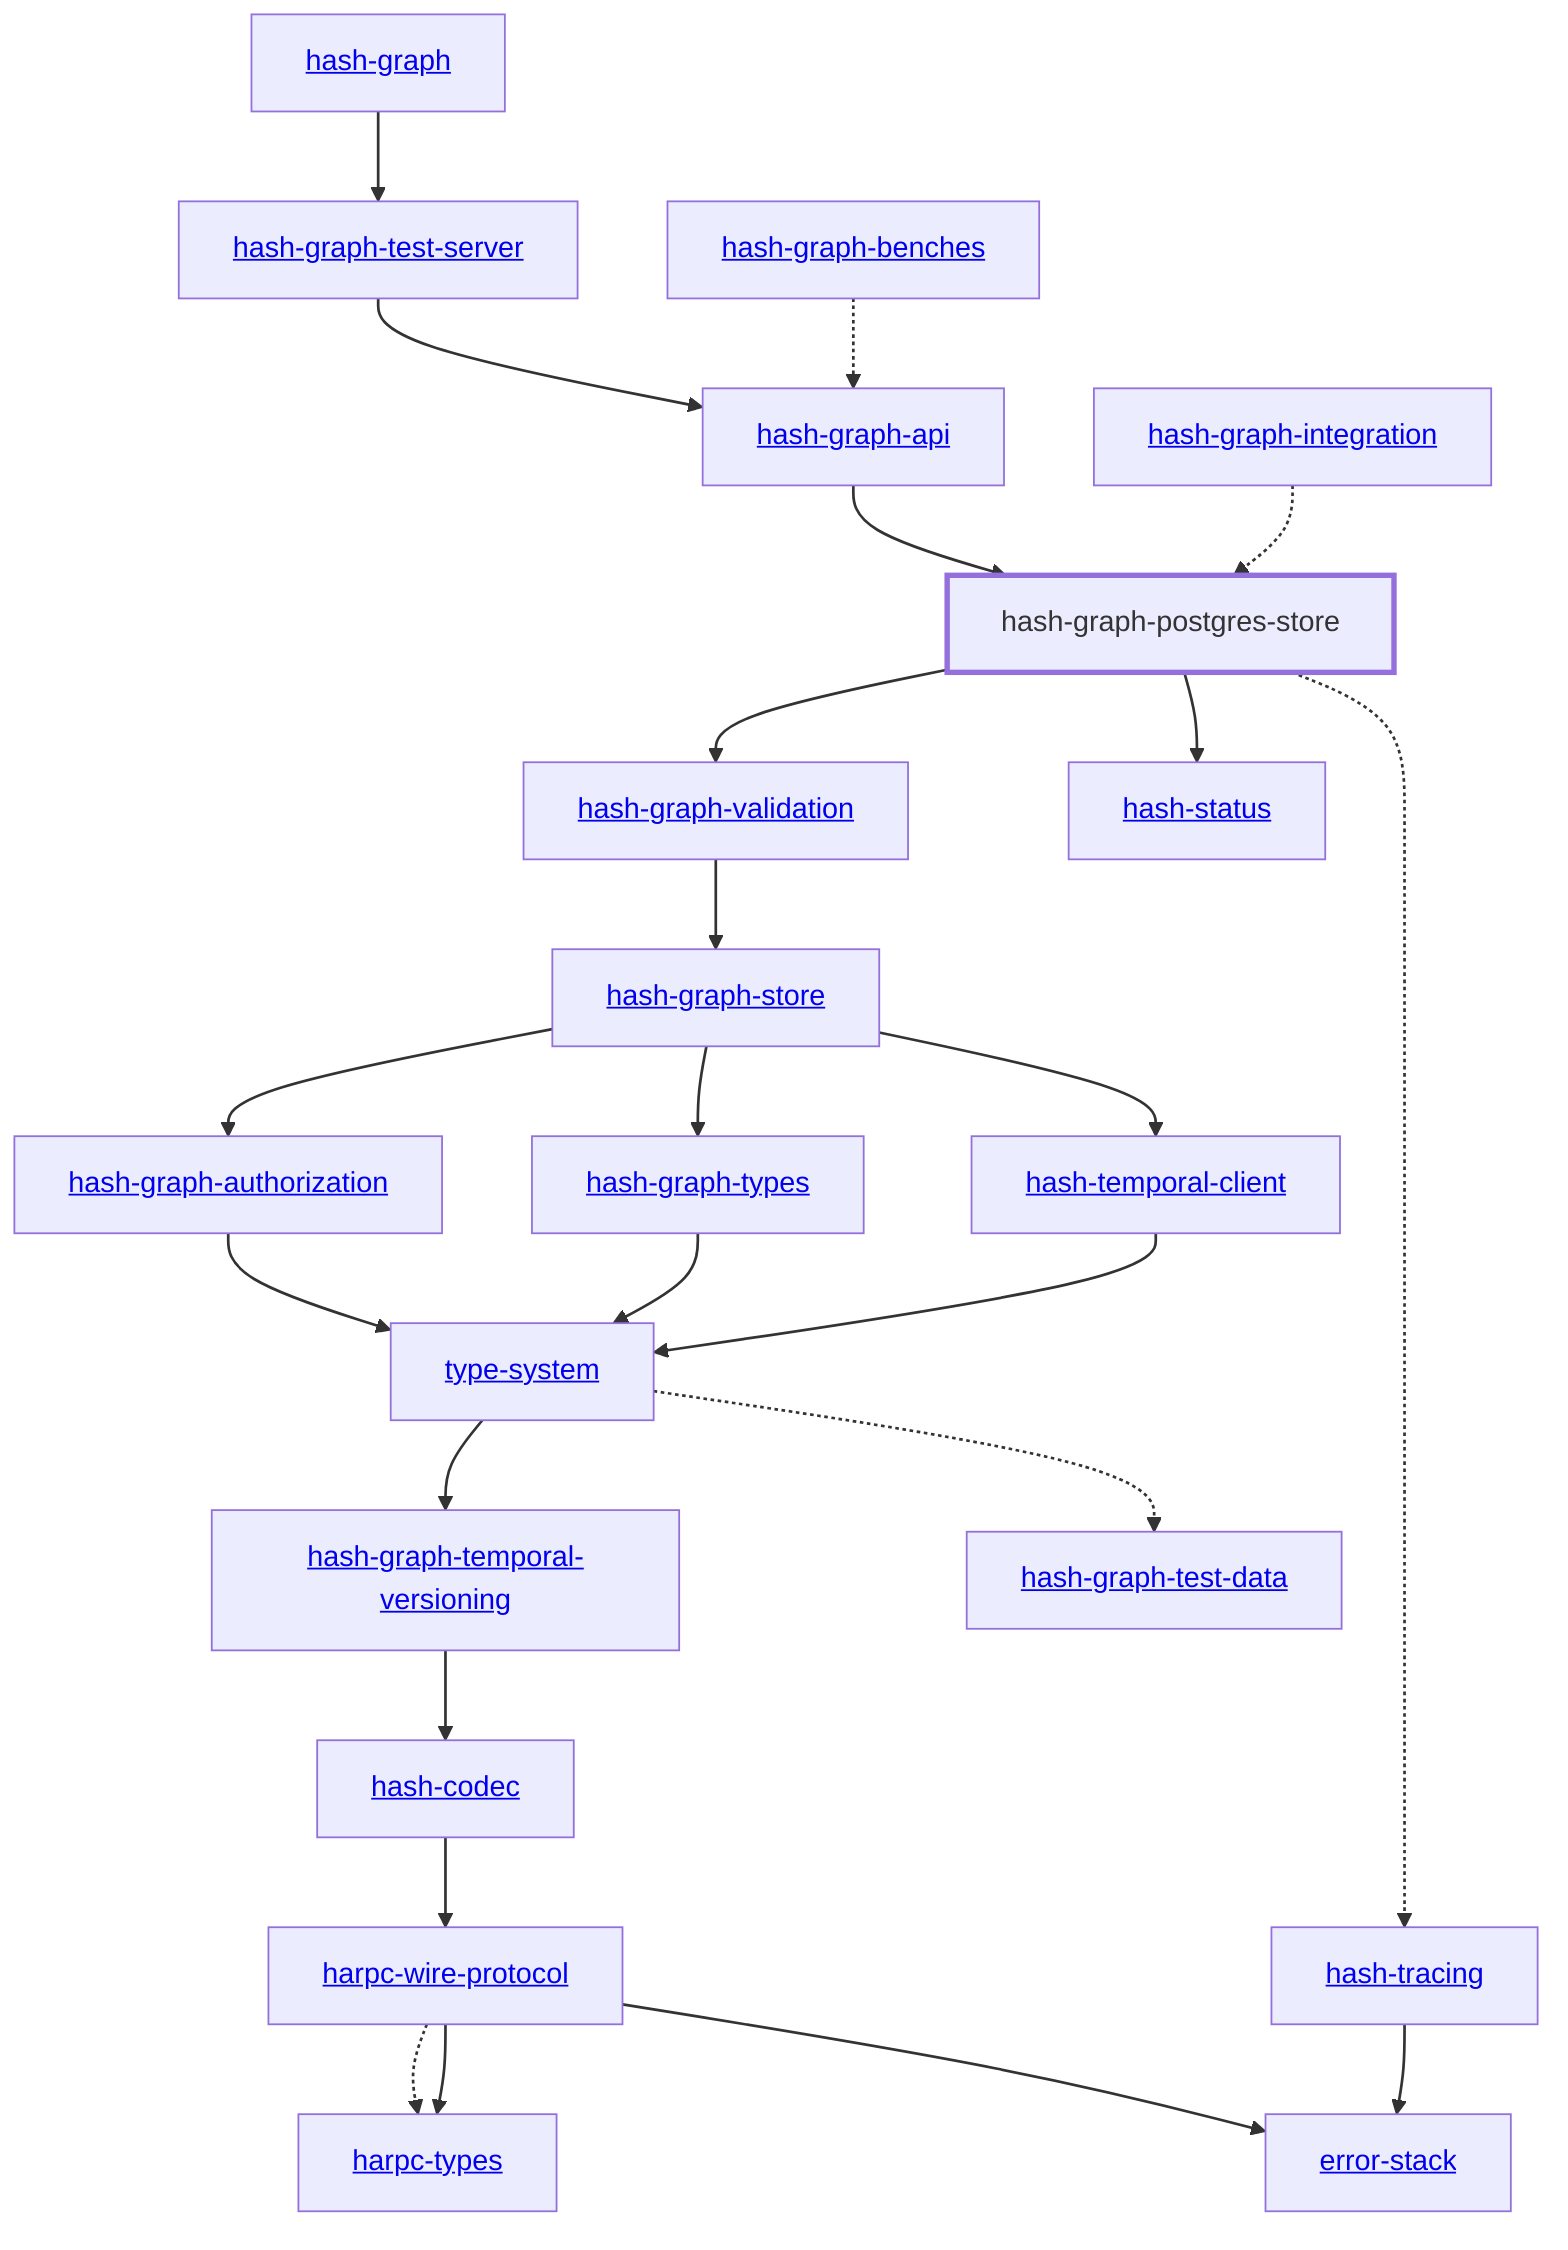 graph TD
    linkStyle default stroke-width:1.5px
    classDef default stroke-width:1px
    classDef root stroke-width:3px
    classDef dev stroke-width:1px
    classDef build stroke-width:1px
    %% Legend
    %% --> : Normal dependency
    %% -.-> : Dev dependency
    %% ---> : Build dependency
    0[<a href="../hash_graph">hash-graph</a>]
    1[<a href="../type_system">type-system</a>]
    2[<a href="../hash_codec">hash-codec</a>]
    3[<a href="../hash_graph_api">hash-graph-api</a>]
    4[<a href="../hash_graph_authorization">hash-graph-authorization</a>]
    5[hash-graph-postgres-store]
    class 5 root
    6[<a href="../hash_graph_store">hash-graph-store</a>]
    7[<a href="../hash_graph_temporal_versioning">hash-graph-temporal-versioning</a>]
    8[<a href="../hash_graph_test_server">hash-graph-test-server</a>]
    9[<a href="../hash_graph_types">hash-graph-types</a>]
    10[<a href="../hash_graph_validation">hash-graph-validation</a>]
    11[<a href="../harpc_types">harpc-types</a>]
    12[<a href="../harpc_wire_protocol">harpc-wire-protocol</a>]
    13[<a href="../hash_status">hash-status</a>]
    14[<a href="../hash_temporal_client">hash-temporal-client</a>]
    15[<a href="../hash_tracing">hash-tracing</a>]
    16[<a href="../error_stack">error-stack</a>]
    17[<a href="../hash_graph_benches">hash-graph-benches</a>]
    18[<a href="../hash_graph_integration">hash-graph-integration</a>]
    19[<a href="../hash_graph_test_data">hash-graph-test-data</a>]
    0 --> 8
    1 --> 7
    1 -.-> 19
    2 --> 12
    3 --> 5
    4 --> 1
    5 --> 10
    5 --> 13
    5 -.-> 15
    6 --> 4
    6 --> 9
    6 --> 14
    7 --> 2
    8 --> 3
    9 --> 1
    10 --> 6
    12 -.-> 11
    12 --> 11
    12 --> 16
    14 --> 1
    15 --> 16
    17 -.-> 3
    18 -.-> 5